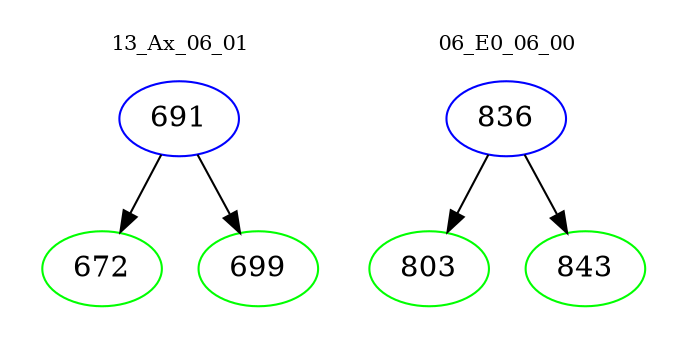 digraph{
subgraph cluster_0 {
color = white
label = "13_Ax_06_01";
fontsize=10;
T0_691 [label="691", color="blue"]
T0_691 -> T0_672 [color="black"]
T0_672 [label="672", color="green"]
T0_691 -> T0_699 [color="black"]
T0_699 [label="699", color="green"]
}
subgraph cluster_1 {
color = white
label = "06_E0_06_00";
fontsize=10;
T1_836 [label="836", color="blue"]
T1_836 -> T1_803 [color="black"]
T1_803 [label="803", color="green"]
T1_836 -> T1_843 [color="black"]
T1_843 [label="843", color="green"]
}
}
